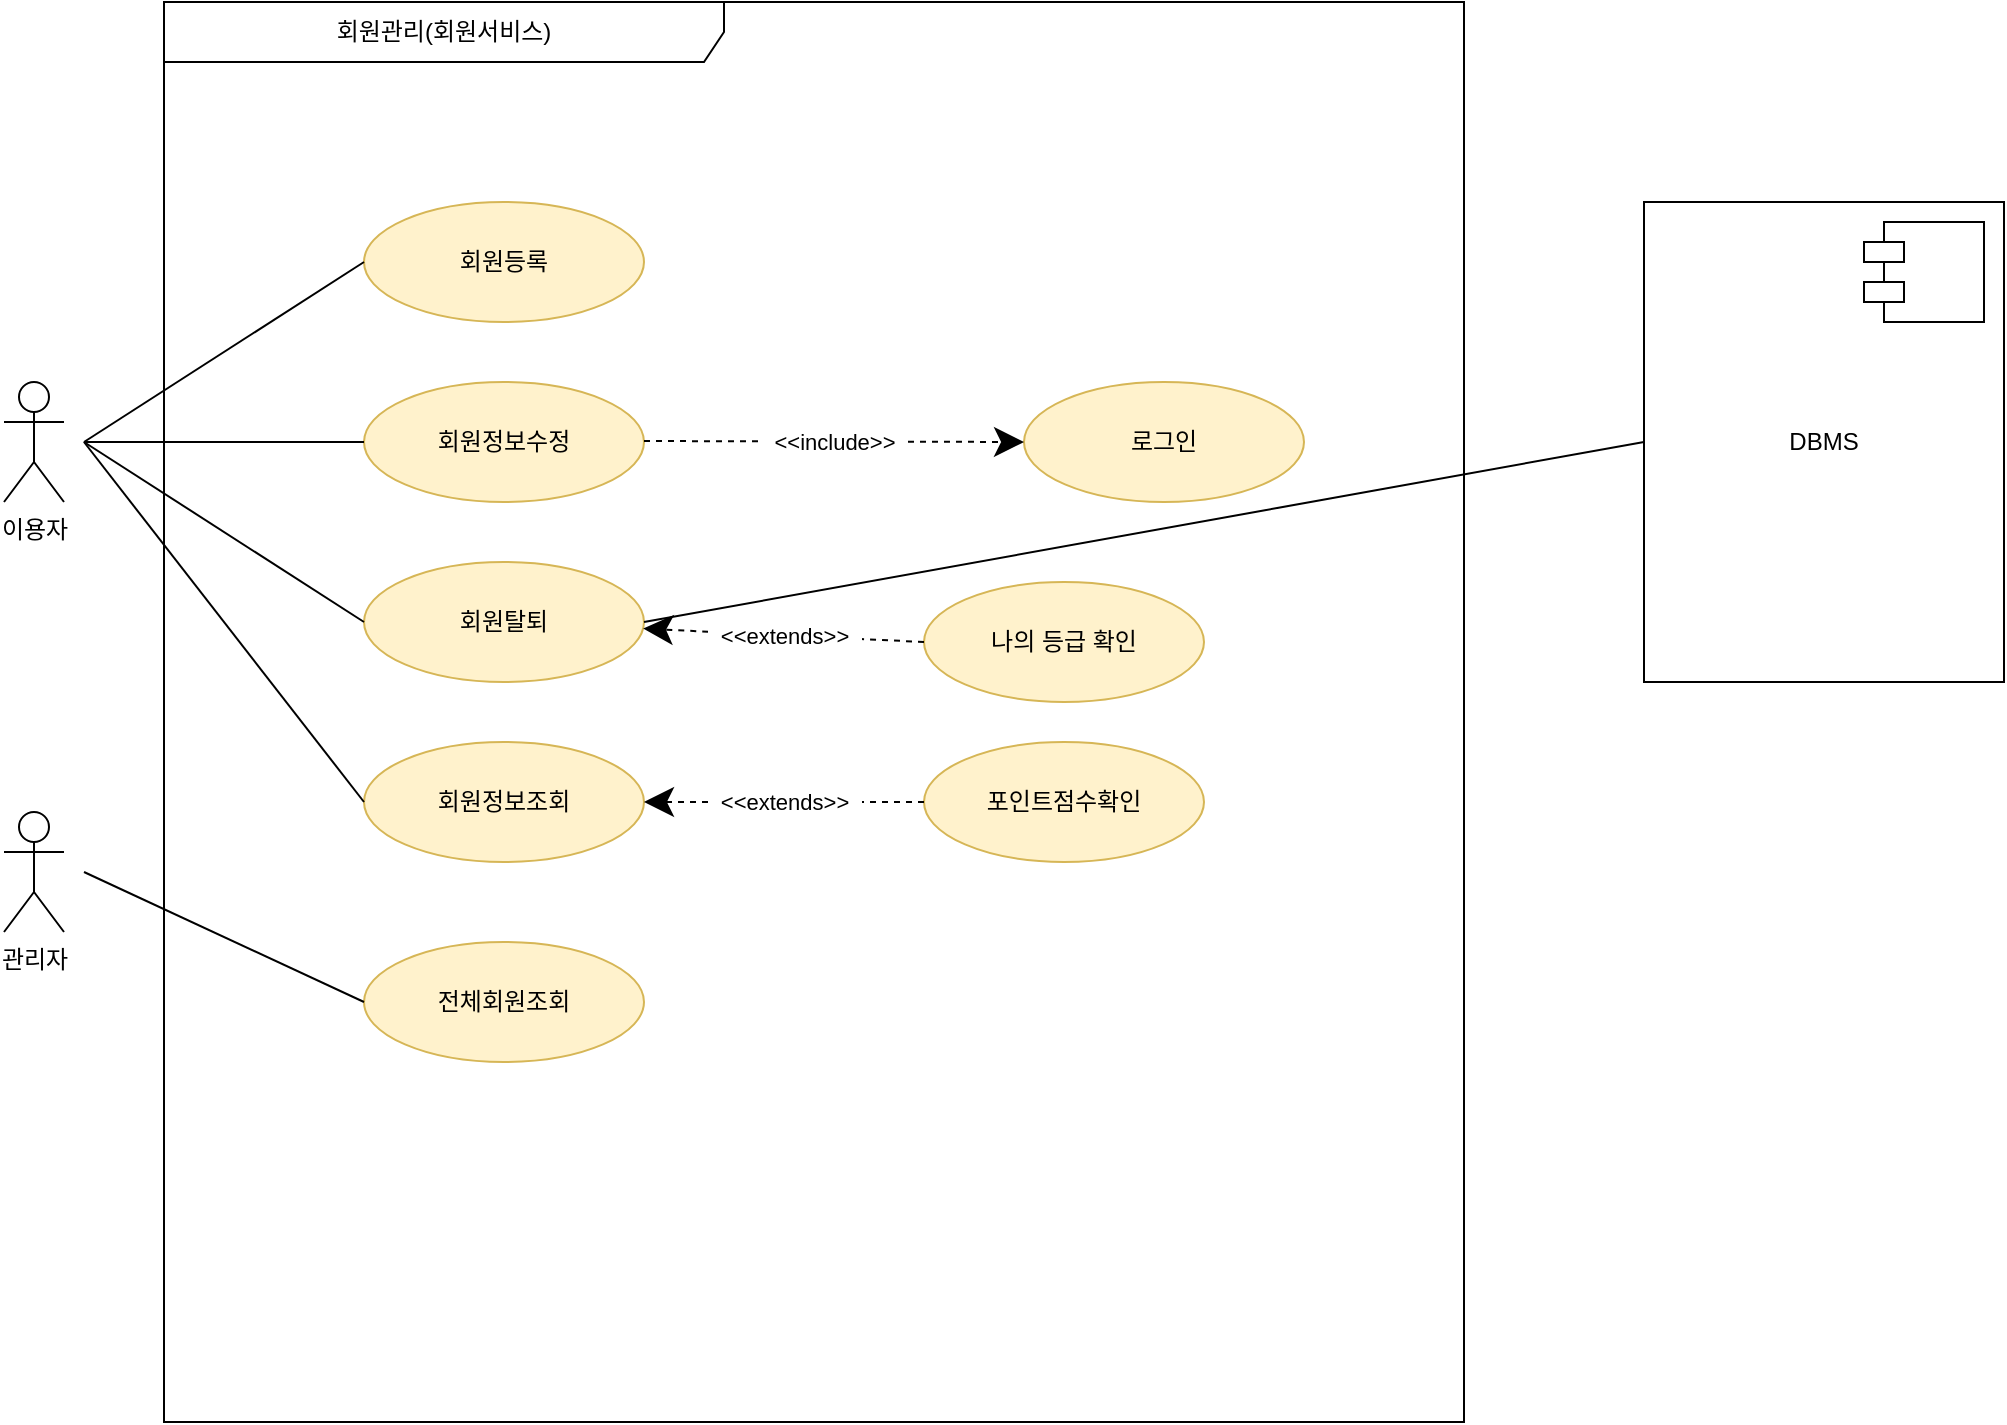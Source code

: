 <mxfile version="21.3.2" type="github">
  <diagram name="페이지-1" id="7yA3M5oHXoed5DA-7h5f">
    <mxGraphModel dx="1434" dy="764" grid="1" gridSize="10" guides="1" tooltips="1" connect="1" arrows="1" fold="1" page="1" pageScale="1" pageWidth="827" pageHeight="1169" math="0" shadow="0">
      <root>
        <mxCell id="0" />
        <mxCell id="1" parent="0" />
        <mxCell id="_hMRSCN7YaHlp1FsNygt-1" value="이용자&lt;br&gt;" style="shape=umlActor;verticalLabelPosition=bottom;verticalAlign=top;html=1;outlineConnect=0;" vertex="1" parent="1">
          <mxGeometry x="40" y="240" width="30" height="60" as="geometry" />
        </mxCell>
        <mxCell id="_hMRSCN7YaHlp1FsNygt-2" value="회원관리(회원서비스)" style="shape=umlFrame;whiteSpace=wrap;html=1;pointerEvents=0;width=280;height=30;" vertex="1" parent="1">
          <mxGeometry x="120" y="50" width="650" height="710" as="geometry" />
        </mxCell>
        <mxCell id="_hMRSCN7YaHlp1FsNygt-3" value="회원등록" style="ellipse;whiteSpace=wrap;html=1;fillColor=#fff2cc;strokeColor=#d6b656;" vertex="1" parent="1">
          <mxGeometry x="220" y="150" width="140" height="60" as="geometry" />
        </mxCell>
        <mxCell id="_hMRSCN7YaHlp1FsNygt-4" value="회원정보수정" style="ellipse;whiteSpace=wrap;html=1;fillColor=#fff2cc;strokeColor=#d6b656;" vertex="1" parent="1">
          <mxGeometry x="220" y="240" width="140" height="60" as="geometry" />
        </mxCell>
        <mxCell id="_hMRSCN7YaHlp1FsNygt-5" value="회원탈퇴" style="ellipse;whiteSpace=wrap;html=1;fillColor=#fff2cc;strokeColor=#d6b656;" vertex="1" parent="1">
          <mxGeometry x="220" y="330" width="140" height="60" as="geometry" />
        </mxCell>
        <mxCell id="_hMRSCN7YaHlp1FsNygt-6" value="회원정보조회" style="ellipse;whiteSpace=wrap;html=1;fillColor=#fff2cc;strokeColor=#d6b656;" vertex="1" parent="1">
          <mxGeometry x="220" y="420" width="140" height="60" as="geometry" />
        </mxCell>
        <mxCell id="_hMRSCN7YaHlp1FsNygt-7" value="전체회원조회" style="ellipse;whiteSpace=wrap;html=1;fillColor=#fff2cc;strokeColor=#d6b656;" vertex="1" parent="1">
          <mxGeometry x="220" y="520" width="140" height="60" as="geometry" />
        </mxCell>
        <mxCell id="_hMRSCN7YaHlp1FsNygt-8" value="" style="endArrow=none;html=1;rounded=0;entryX=0;entryY=0.5;entryDx=0;entryDy=0;" edge="1" parent="1" target="_hMRSCN7YaHlp1FsNygt-4">
          <mxGeometry width="50" height="50" relative="1" as="geometry">
            <mxPoint x="80" y="270" as="sourcePoint" />
            <mxPoint x="440" y="370" as="targetPoint" />
          </mxGeometry>
        </mxCell>
        <mxCell id="_hMRSCN7YaHlp1FsNygt-9" value="" style="endArrow=none;html=1;rounded=0;entryX=0;entryY=0.5;entryDx=0;entryDy=0;" edge="1" parent="1" target="_hMRSCN7YaHlp1FsNygt-3">
          <mxGeometry width="50" height="50" relative="1" as="geometry">
            <mxPoint x="80" y="270" as="sourcePoint" />
            <mxPoint x="190" y="220" as="targetPoint" />
          </mxGeometry>
        </mxCell>
        <mxCell id="_hMRSCN7YaHlp1FsNygt-10" value="" style="endArrow=none;html=1;rounded=0;entryX=0;entryY=0.5;entryDx=0;entryDy=0;" edge="1" parent="1" target="_hMRSCN7YaHlp1FsNygt-5">
          <mxGeometry width="50" height="50" relative="1" as="geometry">
            <mxPoint x="80" y="270" as="sourcePoint" />
            <mxPoint x="190" y="130" as="targetPoint" />
          </mxGeometry>
        </mxCell>
        <mxCell id="_hMRSCN7YaHlp1FsNygt-11" value="" style="endArrow=none;html=1;rounded=0;entryX=0;entryY=0.5;entryDx=0;entryDy=0;" edge="1" parent="1" target="_hMRSCN7YaHlp1FsNygt-6">
          <mxGeometry width="50" height="50" relative="1" as="geometry">
            <mxPoint x="80" y="270" as="sourcePoint" />
            <mxPoint x="190" y="310" as="targetPoint" />
          </mxGeometry>
        </mxCell>
        <mxCell id="_hMRSCN7YaHlp1FsNygt-12" value="" style="endArrow=none;html=1;rounded=0;entryX=0;entryY=0.5;entryDx=0;entryDy=0;" edge="1" parent="1" target="_hMRSCN7YaHlp1FsNygt-7">
          <mxGeometry width="50" height="50" relative="1" as="geometry">
            <mxPoint x="80" y="485" as="sourcePoint" />
            <mxPoint x="190" y="400" as="targetPoint" />
          </mxGeometry>
        </mxCell>
        <mxCell id="_hMRSCN7YaHlp1FsNygt-15" value="관리자" style="shape=umlActor;verticalLabelPosition=bottom;verticalAlign=top;html=1;outlineConnect=0;" vertex="1" parent="1">
          <mxGeometry x="40" y="455" width="30" height="60" as="geometry" />
        </mxCell>
        <mxCell id="_hMRSCN7YaHlp1FsNygt-16" value="로그인" style="ellipse;whiteSpace=wrap;html=1;fillColor=#fff2cc;strokeColor=#d6b656;" vertex="1" parent="1">
          <mxGeometry x="550" y="240" width="140" height="60" as="geometry" />
        </mxCell>
        <mxCell id="_hMRSCN7YaHlp1FsNygt-17" value="&amp;nbsp; &amp;lt;&amp;lt;include&amp;gt;&amp;gt;&amp;nbsp;&amp;nbsp;" style="endArrow=classic;endSize=12;dashed=1;html=1;rounded=0;endFill=1;" edge="1" parent="1">
          <mxGeometry width="160" relative="1" as="geometry">
            <mxPoint x="360" y="269.5" as="sourcePoint" />
            <mxPoint x="550" y="270" as="targetPoint" />
          </mxGeometry>
        </mxCell>
        <mxCell id="_hMRSCN7YaHlp1FsNygt-18" value="나의 등급 확인" style="ellipse;whiteSpace=wrap;html=1;fillColor=#fff2cc;strokeColor=#d6b656;" vertex="1" parent="1">
          <mxGeometry x="500" y="340" width="140" height="60" as="geometry" />
        </mxCell>
        <mxCell id="_hMRSCN7YaHlp1FsNygt-19" value="포인트점수확인" style="ellipse;whiteSpace=wrap;html=1;fillColor=#fff2cc;strokeColor=#d6b656;" vertex="1" parent="1">
          <mxGeometry x="500" y="420" width="140" height="60" as="geometry" />
        </mxCell>
        <mxCell id="_hMRSCN7YaHlp1FsNygt-20" value="&amp;nbsp; &amp;lt;&amp;lt;extends&amp;gt;&amp;gt;&amp;nbsp;&amp;nbsp;" style="endArrow=classic;endSize=12;dashed=1;html=1;rounded=0;exitX=0;exitY=0.5;exitDx=0;exitDy=0;endFill=1;" edge="1" parent="1" source="_hMRSCN7YaHlp1FsNygt-18" target="_hMRSCN7YaHlp1FsNygt-5">
          <mxGeometry width="160" relative="1" as="geometry">
            <mxPoint x="330" y="390" as="sourcePoint" />
            <mxPoint x="490" y="390" as="targetPoint" />
          </mxGeometry>
        </mxCell>
        <mxCell id="_hMRSCN7YaHlp1FsNygt-24" value="&amp;nbsp; &amp;lt;&amp;lt;extends&amp;gt;&amp;gt;&amp;nbsp;&amp;nbsp;" style="endArrow=classic;endSize=12;dashed=1;html=1;rounded=0;exitX=0;exitY=0.5;exitDx=0;exitDy=0;endFill=1;entryX=1;entryY=0.5;entryDx=0;entryDy=0;" edge="1" parent="1" source="_hMRSCN7YaHlp1FsNygt-19" target="_hMRSCN7YaHlp1FsNygt-6">
          <mxGeometry width="160" relative="1" as="geometry">
            <mxPoint x="500" y="390" as="sourcePoint" />
            <mxPoint x="368" y="377" as="targetPoint" />
          </mxGeometry>
        </mxCell>
        <mxCell id="_hMRSCN7YaHlp1FsNygt-30" style="rounded=0;orthogonalLoop=1;jettySize=auto;html=1;exitX=0;exitY=0.5;exitDx=0;exitDy=0;entryX=1;entryY=0.5;entryDx=0;entryDy=0;endArrow=none;endFill=0;" edge="1" parent="1" source="_hMRSCN7YaHlp1FsNygt-27" target="_hMRSCN7YaHlp1FsNygt-5">
          <mxGeometry relative="1" as="geometry" />
        </mxCell>
        <mxCell id="_hMRSCN7YaHlp1FsNygt-27" value="DBMS" style="html=1;whiteSpace=wrap;" vertex="1" parent="1">
          <mxGeometry x="860" y="150" width="180" height="240" as="geometry" />
        </mxCell>
        <mxCell id="_hMRSCN7YaHlp1FsNygt-26" value="" style="shape=module;align=left;spacingLeft=20;align=center;verticalAlign=top;whiteSpace=wrap;html=1;" vertex="1" parent="1">
          <mxGeometry x="970" y="160" width="60" height="50" as="geometry" />
        </mxCell>
      </root>
    </mxGraphModel>
  </diagram>
</mxfile>
